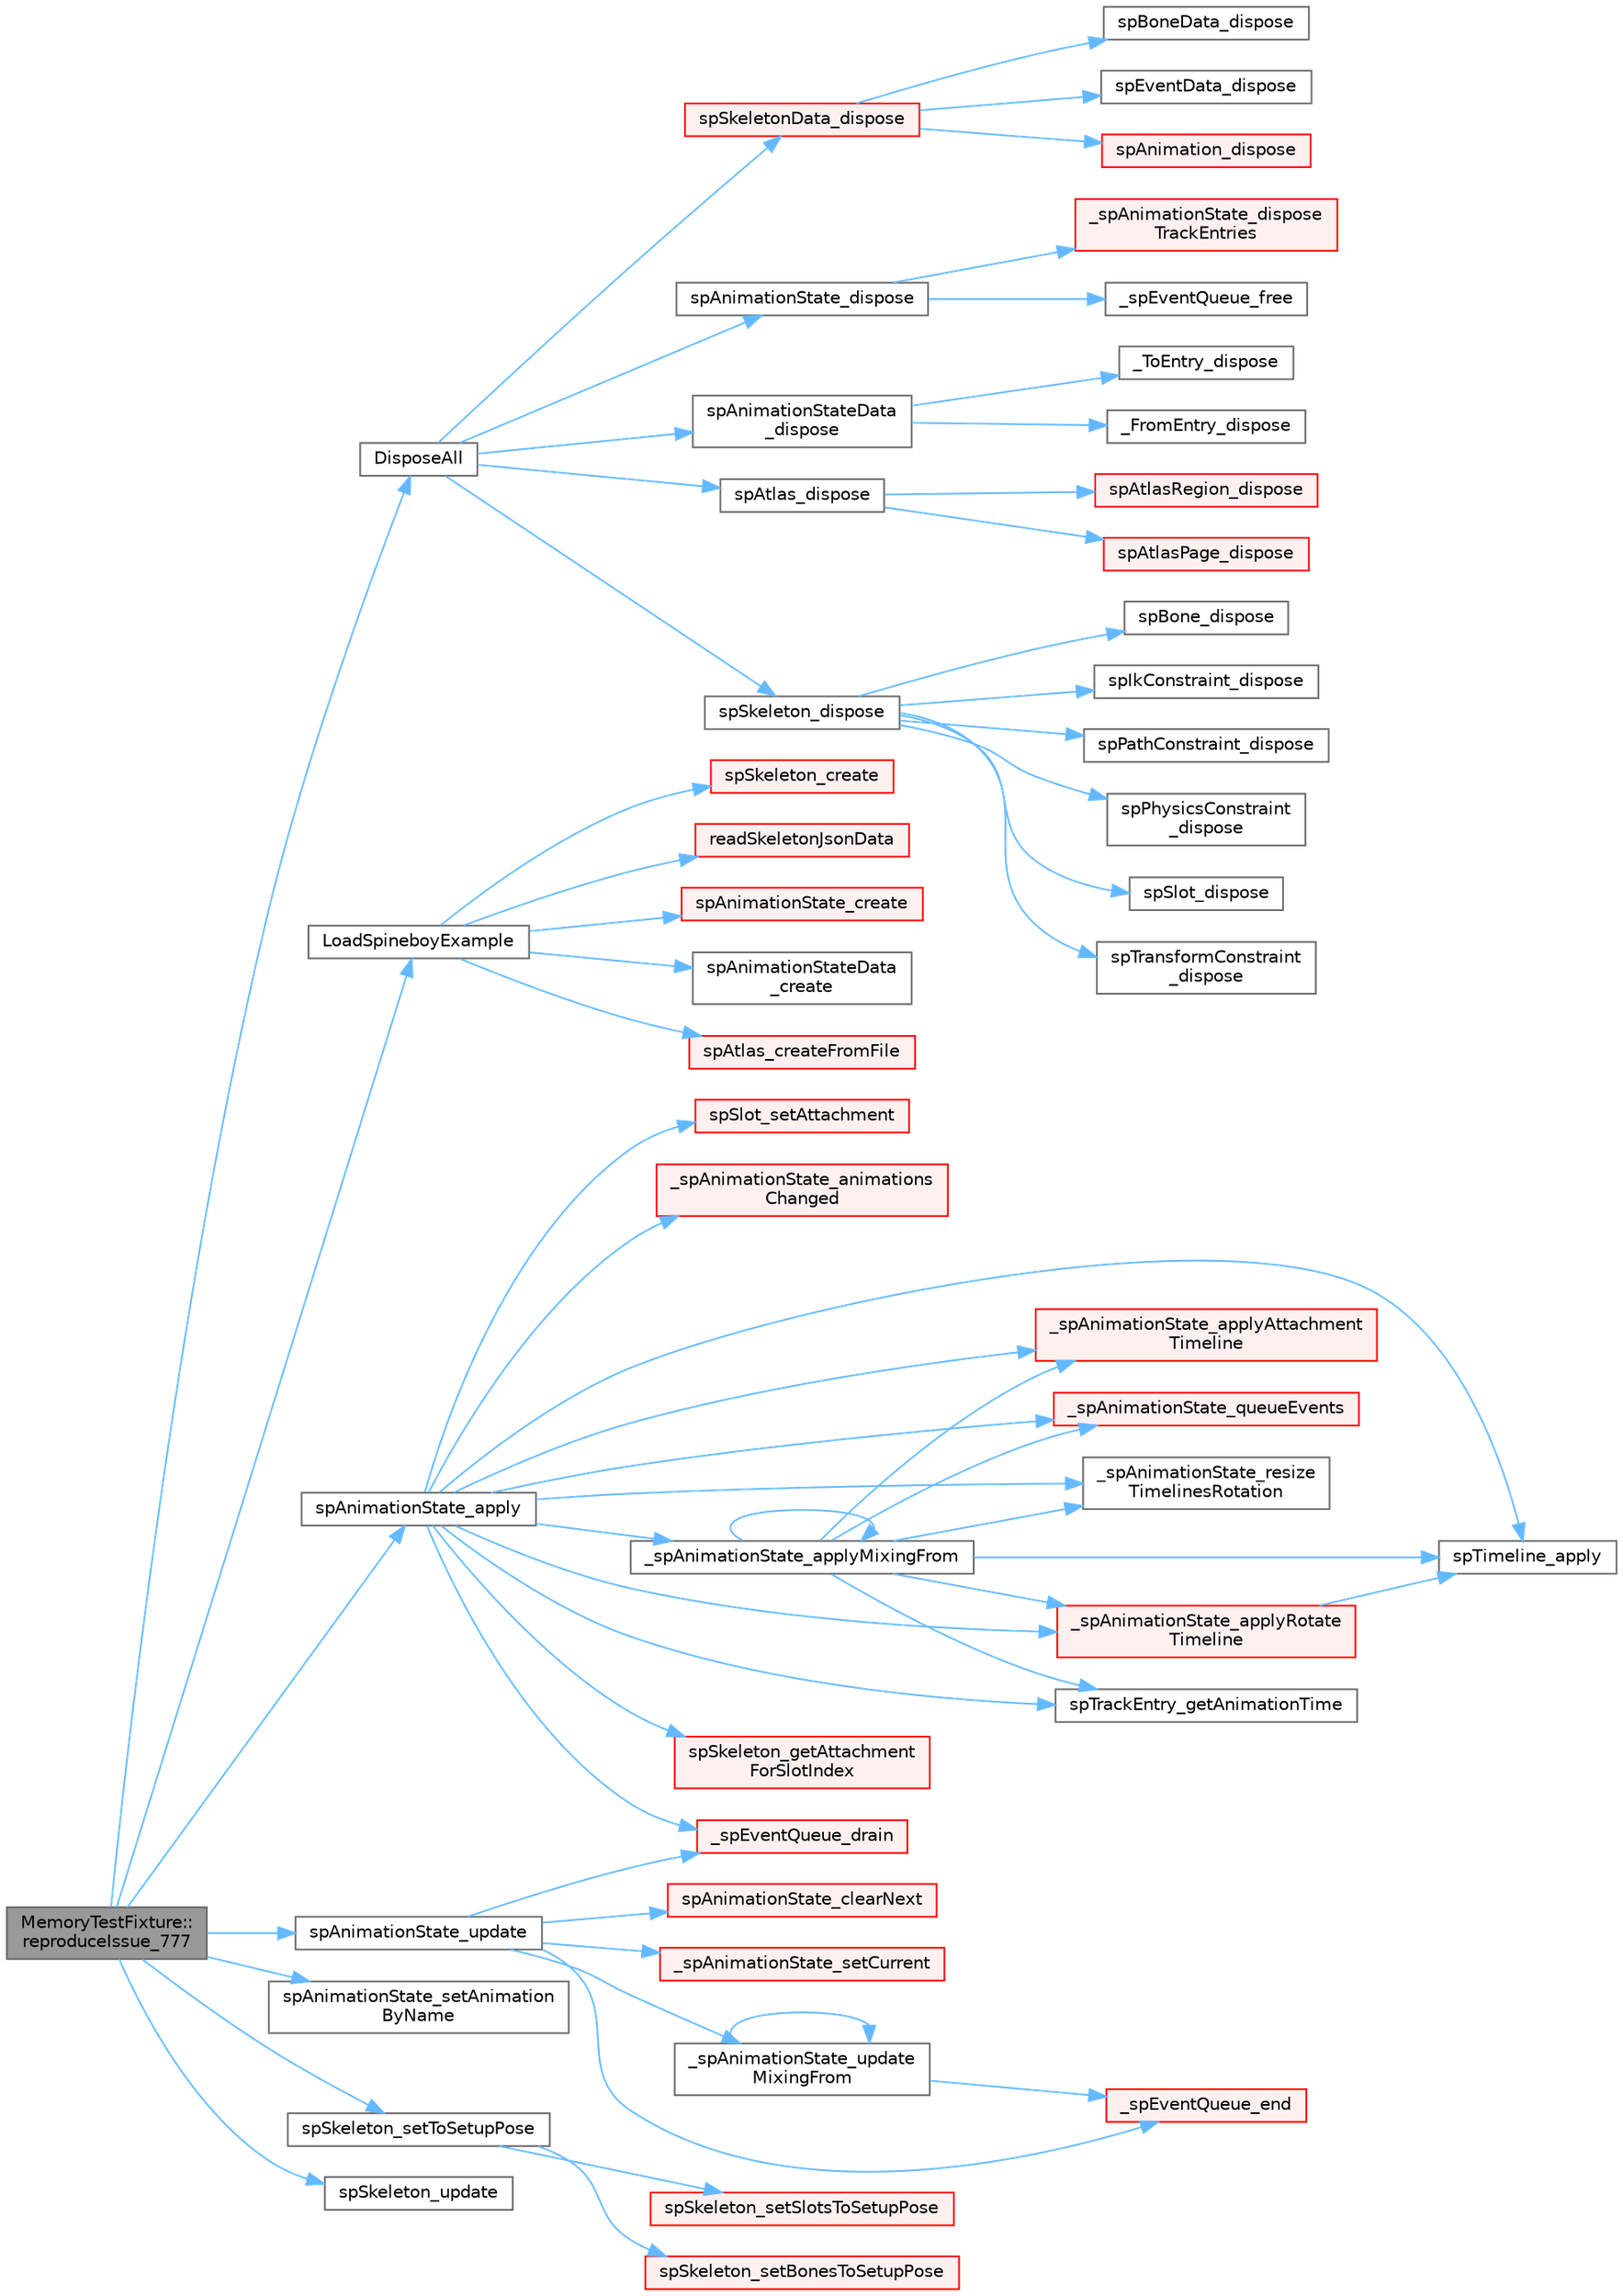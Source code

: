 digraph "MemoryTestFixture::reproduceIssue_777"
{
 // LATEX_PDF_SIZE
  bgcolor="transparent";
  edge [fontname=Helvetica,fontsize=10,labelfontname=Helvetica,labelfontsize=10];
  node [fontname=Helvetica,fontsize=10,shape=box,height=0.2,width=0.4];
  rankdir="LR";
  Node1 [id="Node000001",label="MemoryTestFixture::\lreproduceIssue_777",height=0.2,width=0.4,color="gray40", fillcolor="grey60", style="filled", fontcolor="black",tooltip=" "];
  Node1 -> Node2 [id="edge61_Node000001_Node000002",color="steelblue1",style="solid",tooltip=" "];
  Node2 [id="Node000002",label="DisposeAll",height=0.2,width=0.4,color="grey40", fillcolor="white", style="filled",URL="$_memory_test_fixture_8cpp.html#aae0865d0664514a6c59e6f3684de729b",tooltip=" "];
  Node2 -> Node3 [id="edge62_Node000002_Node000003",color="steelblue1",style="solid",tooltip=" "];
  Node3 [id="Node000003",label="spAnimationState_dispose",height=0.2,width=0.4,color="grey40", fillcolor="white", style="filled",URL="$_animation_state_8c.html#a6bb36f95af04a3ec35d13f6c435aeb4a",tooltip=" "];
  Node3 -> Node4 [id="edge63_Node000003_Node000004",color="steelblue1",style="solid",tooltip=" "];
  Node4 [id="Node000004",label="_spAnimationState_dispose\lTrackEntries",height=0.2,width=0.4,color="red", fillcolor="#FFF0F0", style="filled",URL="$_animation_state_8c.html#ace41e2ec65c20f6eae482d34767b2717",tooltip=" "];
  Node3 -> Node6 [id="edge64_Node000003_Node000006",color="steelblue1",style="solid",tooltip=" "];
  Node6 [id="Node000006",label="_spEventQueue_free",height=0.2,width=0.4,color="grey40", fillcolor="white", style="filled",URL="$_animation_state_8c.html#ae8ff6644ab7d8745ee257f97508d54ba",tooltip=" "];
  Node2 -> Node7 [id="edge65_Node000002_Node000007",color="steelblue1",style="solid",tooltip=" "];
  Node7 [id="Node000007",label="spAnimationStateData\l_dispose",height=0.2,width=0.4,color="grey40", fillcolor="white", style="filled",URL="$_animation_state_data_8c.html#a9e59c832dcb7ea89165a0b049c7123f9",tooltip=" "];
  Node7 -> Node8 [id="edge66_Node000007_Node000008",color="steelblue1",style="solid",tooltip=" "];
  Node8 [id="Node000008",label="_FromEntry_dispose",height=0.2,width=0.4,color="grey40", fillcolor="white", style="filled",URL="$_animation_state_data_8c.html#a6b3b2721dbd2f59040cb4fe9c6056494",tooltip=" "];
  Node7 -> Node9 [id="edge67_Node000007_Node000009",color="steelblue1",style="solid",tooltip=" "];
  Node9 [id="Node000009",label="_ToEntry_dispose",height=0.2,width=0.4,color="grey40", fillcolor="white", style="filled",URL="$_animation_state_data_8c.html#a8a6542ed327ef0960ac7794c726a92c5",tooltip=" "];
  Node2 -> Node10 [id="edge68_Node000002_Node000010",color="steelblue1",style="solid",tooltip=" "];
  Node10 [id="Node000010",label="spAtlas_dispose",height=0.2,width=0.4,color="grey40", fillcolor="white", style="filled",URL="$_atlas_8c.html#ab20fecb33dfefd9547bbd79b96ffd829",tooltip=" "];
  Node10 -> Node11 [id="edge69_Node000010_Node000011",color="steelblue1",style="solid",tooltip=" "];
  Node11 [id="Node000011",label="spAtlasPage_dispose",height=0.2,width=0.4,color="red", fillcolor="#FFF0F0", style="filled",URL="$_atlas_8c.html#acae69283e8807fb5ecd5ea86ed6eedfa",tooltip=" "];
  Node10 -> Node13 [id="edge70_Node000010_Node000013",color="steelblue1",style="solid",tooltip=" "];
  Node13 [id="Node000013",label="spAtlasRegion_dispose",height=0.2,width=0.4,color="red", fillcolor="#FFF0F0", style="filled",URL="$_atlas_8c.html#a4e6a7dc29e16745191a6162b347de373",tooltip=" "];
  Node2 -> Node16 [id="edge71_Node000002_Node000016",color="steelblue1",style="solid",tooltip=" "];
  Node16 [id="Node000016",label="spSkeleton_dispose",height=0.2,width=0.4,color="grey40", fillcolor="white", style="filled",URL="$_skeleton_8c.html#a77f856011e09776af5a8d8e45446bc72",tooltip=" "];
  Node16 -> Node17 [id="edge72_Node000016_Node000017",color="steelblue1",style="solid",tooltip=" "];
  Node17 [id="Node000017",label="spBone_dispose",height=0.2,width=0.4,color="grey40", fillcolor="white", style="filled",URL="$_bone_8c.html#ac9432169a9965bcbc2ee09fdd40ae4a2",tooltip=" "];
  Node16 -> Node18 [id="edge73_Node000016_Node000018",color="steelblue1",style="solid",tooltip=" "];
  Node18 [id="Node000018",label="spIkConstraint_dispose",height=0.2,width=0.4,color="grey40", fillcolor="white", style="filled",URL="$_ik_constraint_8c.html#ab562f2c38689e012955f64da69cbdd51",tooltip=" "];
  Node16 -> Node19 [id="edge74_Node000016_Node000019",color="steelblue1",style="solid",tooltip=" "];
  Node19 [id="Node000019",label="spPathConstraint_dispose",height=0.2,width=0.4,color="grey40", fillcolor="white", style="filled",URL="$_path_constraint_8c.html#a89a998f72f23fadea74c6cb7403d19a5",tooltip=" "];
  Node16 -> Node20 [id="edge75_Node000016_Node000020",color="steelblue1",style="solid",tooltip=" "];
  Node20 [id="Node000020",label="spPhysicsConstraint\l_dispose",height=0.2,width=0.4,color="grey40", fillcolor="white", style="filled",URL="$_physics_constraint_8c.html#a7d0e849bcc7d76d81f5a9f31e2fdb8f6",tooltip=" "];
  Node16 -> Node21 [id="edge76_Node000016_Node000021",color="steelblue1",style="solid",tooltip=" "];
  Node21 [id="Node000021",label="spSlot_dispose",height=0.2,width=0.4,color="grey40", fillcolor="white", style="filled",URL="$_slot_8c.html#abc79e957760a12acef34938e456201e7",tooltip=" "];
  Node16 -> Node22 [id="edge77_Node000016_Node000022",color="steelblue1",style="solid",tooltip=" "];
  Node22 [id="Node000022",label="spTransformConstraint\l_dispose",height=0.2,width=0.4,color="grey40", fillcolor="white", style="filled",URL="$_transform_constraint_8c.html#aa1b7de86ac6d61687962b5f9171ec5cb",tooltip=" "];
  Node2 -> Node23 [id="edge78_Node000002_Node000023",color="steelblue1",style="solid",tooltip=" "];
  Node23 [id="Node000023",label="spSkeletonData_dispose",height=0.2,width=0.4,color="red", fillcolor="#FFF0F0", style="filled",URL="$_skeleton_data_8c.html#afd9f9725b11c94e4c65be6d053cf243a",tooltip=" "];
  Node23 -> Node24 [id="edge79_Node000023_Node000024",color="steelblue1",style="solid",tooltip=" "];
  Node24 [id="Node000024",label="spAnimation_dispose",height=0.2,width=0.4,color="red", fillcolor="#FFF0F0", style="filled",URL="$_animation_8c.html#af2cfa83dac9cdceab6aebc48e2779932",tooltip=" "];
  Node23 -> Node26 [id="edge80_Node000023_Node000026",color="steelblue1",style="solid",tooltip=" "];
  Node26 [id="Node000026",label="spBoneData_dispose",height=0.2,width=0.4,color="grey40", fillcolor="white", style="filled",URL="$_bone_data_8c.html#a50cdd0e82710d2257848aedfd771beac",tooltip=" "];
  Node23 -> Node27 [id="edge81_Node000023_Node000027",color="steelblue1",style="solid",tooltip=" "];
  Node27 [id="Node000027",label="spEventData_dispose",height=0.2,width=0.4,color="grey40", fillcolor="white", style="filled",URL="$_event_data_8c.html#a12bab53ca7e54d954761c59faf71df30",tooltip=" "];
  Node1 -> Node37 [id="edge82_Node000001_Node000037",color="steelblue1",style="solid",tooltip=" "];
  Node37 [id="Node000037",label="LoadSpineboyExample",height=0.2,width=0.4,color="grey40", fillcolor="white", style="filled",URL="$_memory_test_fixture_8cpp.html#ab107a223167d4a7e42a6d7f25dc274b7",tooltip=" "];
  Node37 -> Node38 [id="edge83_Node000037_Node000038",color="steelblue1",style="solid",tooltip=" "];
  Node38 [id="Node000038",label="readSkeletonJsonData",height=0.2,width=0.4,color="red", fillcolor="#FFF0F0", style="filled",URL="$_memory_test_fixture_8cpp.html#ad6f8acc85c6408fecdcc4f48c2792571",tooltip=" "];
  Node37 -> Node269 [id="edge84_Node000037_Node000269",color="steelblue1",style="solid",tooltip=" "];
  Node269 [id="Node000269",label="spAnimationState_create",height=0.2,width=0.4,color="red", fillcolor="#FFF0F0", style="filled",URL="$_animation_state_8c.html#a87beba99c1cc332a37af3d16d15454fd",tooltip=" "];
  Node37 -> Node271 [id="edge85_Node000037_Node000271",color="steelblue1",style="solid",tooltip=" "];
  Node271 [id="Node000271",label="spAnimationStateData\l_create",height=0.2,width=0.4,color="grey40", fillcolor="white", style="filled",URL="$_animation_state_data_8c.html#a8c7606d99b6d3ca45a45f696191e184b",tooltip=" "];
  Node37 -> Node272 [id="edge86_Node000037_Node000272",color="steelblue1",style="solid",tooltip=" "];
  Node272 [id="Node000272",label="spAtlas_createFromFile",height=0.2,width=0.4,color="red", fillcolor="#FFF0F0", style="filled",URL="$_atlas_8c.html#a925c3512d9ada00ac6ad2b7c0b031398",tooltip=" "];
  Node37 -> Node294 [id="edge87_Node000037_Node000294",color="steelblue1",style="solid",tooltip=" "];
  Node294 [id="Node000294",label="spSkeleton_create",height=0.2,width=0.4,color="red", fillcolor="#FFF0F0", style="filled",URL="$_skeleton_8c.html#adafc127ff4d17039cb355ad7941b4687",tooltip=" "];
  Node1 -> Node313 [id="edge88_Node000001_Node000313",color="steelblue1",style="solid",tooltip=" "];
  Node313 [id="Node000313",label="spAnimationState_apply",height=0.2,width=0.4,color="grey40", fillcolor="white", style="filled",URL="$_animation_state_8c.html#a121811397a5e69b5d84b141172a860ad",tooltip=" "];
  Node313 -> Node314 [id="edge89_Node000313_Node000314",color="steelblue1",style="solid",tooltip=" "];
  Node314 [id="Node000314",label="_spAnimationState_animations\lChanged",height=0.2,width=0.4,color="red", fillcolor="#FFF0F0", style="filled",URL="$_animation_state_8c.html#a2e9127da71404d2e7f6715635f59714d",tooltip=" "];
  Node313 -> Node320 [id="edge90_Node000313_Node000320",color="steelblue1",style="solid",tooltip=" "];
  Node320 [id="Node000320",label="_spAnimationState_applyAttachment\lTimeline",height=0.2,width=0.4,color="red", fillcolor="#FFF0F0", style="filled",URL="$_animation_state_8c.html#a552cd264b22c69404ce34e0e773bcaa7",tooltip=" "];
  Node313 -> Node323 [id="edge91_Node000313_Node000323",color="steelblue1",style="solid",tooltip=" "];
  Node323 [id="Node000323",label="_spAnimationState_applyMixingFrom",height=0.2,width=0.4,color="grey40", fillcolor="white", style="filled",URL="$_animation_state_8c.html#ad872d0ff5d38b3ad75d02684ee46e3ef",tooltip=" "];
  Node323 -> Node320 [id="edge92_Node000323_Node000320",color="steelblue1",style="solid",tooltip=" "];
  Node323 -> Node323 [id="edge93_Node000323_Node000323",color="steelblue1",style="solid",tooltip=" "];
  Node323 -> Node324 [id="edge94_Node000323_Node000324",color="steelblue1",style="solid",tooltip=" "];
  Node324 [id="Node000324",label="_spAnimationState_applyRotate\lTimeline",height=0.2,width=0.4,color="red", fillcolor="#FFF0F0", style="filled",URL="$_animation_state_8c.html#a807375db0ba9e1c5a66ba60c03967a16",tooltip=" "];
  Node324 -> Node325 [id="edge95_Node000324_Node000325",color="steelblue1",style="solid",tooltip=" "];
  Node325 [id="Node000325",label="spTimeline_apply",height=0.2,width=0.4,color="grey40", fillcolor="white", style="filled",URL="$_animation_8c.html#a8f8846b1f976e08e2825cd8f2e4fed2a",tooltip=" "];
  Node323 -> Node326 [id="edge96_Node000323_Node000326",color="steelblue1",style="solid",tooltip=" "];
  Node326 [id="Node000326",label="_spAnimationState_queueEvents",height=0.2,width=0.4,color="red", fillcolor="#FFF0F0", style="filled",URL="$_animation_state_8c.html#a03841b3426944328c63e8dc965e5d202",tooltip=" "];
  Node323 -> Node333 [id="edge97_Node000323_Node000333",color="steelblue1",style="solid",tooltip=" "];
  Node333 [id="Node000333",label="_spAnimationState_resize\lTimelinesRotation",height=0.2,width=0.4,color="grey40", fillcolor="white", style="filled",URL="$_animation_state_8c.html#a586eb5371b2ecd094a959fb59981c011",tooltip=" "];
  Node323 -> Node325 [id="edge98_Node000323_Node000325",color="steelblue1",style="solid",tooltip=" "];
  Node323 -> Node334 [id="edge99_Node000323_Node000334",color="steelblue1",style="solid",tooltip=" "];
  Node334 [id="Node000334",label="spTrackEntry_getAnimationTime",height=0.2,width=0.4,color="grey40", fillcolor="white", style="filled",URL="$_animation_state_8c.html#a16e885e6da856346be434e44d94fff4d",tooltip=" "];
  Node313 -> Node324 [id="edge100_Node000313_Node000324",color="steelblue1",style="solid",tooltip=" "];
  Node313 -> Node326 [id="edge101_Node000313_Node000326",color="steelblue1",style="solid",tooltip=" "];
  Node313 -> Node333 [id="edge102_Node000313_Node000333",color="steelblue1",style="solid",tooltip=" "];
  Node313 -> Node335 [id="edge103_Node000313_Node000335",color="steelblue1",style="solid",tooltip=" "];
  Node335 [id="Node000335",label="_spEventQueue_drain",height=0.2,width=0.4,color="red", fillcolor="#FFF0F0", style="filled",URL="$_animation_state_8c.html#a2bb362df65f36453467acd9b360c600d",tooltip=" "];
  Node313 -> Node139 [id="edge104_Node000313_Node000139",color="steelblue1",style="solid",tooltip=" "];
  Node139 [id="Node000139",label="spSkeleton_getAttachment\lForSlotIndex",height=0.2,width=0.4,color="red", fillcolor="#FFF0F0", style="filled",URL="$_skeleton_8c.html#af67b15fea85286452cf9d8741a17b0ed",tooltip=" "];
  Node313 -> Node141 [id="edge105_Node000313_Node000141",color="steelblue1",style="solid",tooltip=" "];
  Node141 [id="Node000141",label="spSlot_setAttachment",height=0.2,width=0.4,color="red", fillcolor="#FFF0F0", style="filled",URL="$_slot_8c.html#a56d5b092e9d5418595813cec61d447cc",tooltip=" "];
  Node313 -> Node325 [id="edge106_Node000313_Node000325",color="steelblue1",style="solid",tooltip=" "];
  Node313 -> Node334 [id="edge107_Node000313_Node000334",color="steelblue1",style="solid",tooltip=" "];
  Node1 -> Node337 [id="edge108_Node000001_Node000337",color="steelblue1",style="solid",tooltip=" "];
  Node337 [id="Node000337",label="spAnimationState_setAnimation\lByName",height=0.2,width=0.4,color="grey40", fillcolor="white", style="filled",URL="$spine-c_2include_2spine_2_animation_state_8h.html#a886473af828c2ec1222f62ea8aa5e470",tooltip=" "];
  Node1 -> Node338 [id="edge109_Node000001_Node000338",color="steelblue1",style="solid",tooltip=" "];
  Node338 [id="Node000338",label="spAnimationState_update",height=0.2,width=0.4,color="grey40", fillcolor="white", style="filled",URL="$_animation_state_8c.html#a6e0eaef7d5f047204c709cee9f51ef08",tooltip=" "];
  Node338 -> Node339 [id="edge110_Node000338_Node000339",color="steelblue1",style="solid",tooltip=" "];
  Node339 [id="Node000339",label="_spAnimationState_setCurrent",height=0.2,width=0.4,color="red", fillcolor="#FFF0F0", style="filled",URL="$_animation_state_8c.html#a7fd9c2b5f1e4e7ad96f8483118220e53",tooltip=" "];
  Node338 -> Node343 [id="edge111_Node000338_Node000343",color="steelblue1",style="solid",tooltip=" "];
  Node343 [id="Node000343",label="_spAnimationState_update\lMixingFrom",height=0.2,width=0.4,color="grey40", fillcolor="white", style="filled",URL="$_animation_state_8c.html#a811bfe34d8d6ae14d016aba963f38a5f",tooltip=" "];
  Node343 -> Node343 [id="edge112_Node000343_Node000343",color="steelblue1",style="solid",tooltip=" "];
  Node343 -> Node344 [id="edge113_Node000343_Node000344",color="steelblue1",style="solid",tooltip=" "];
  Node344 [id="Node000344",label="_spEventQueue_end",height=0.2,width=0.4,color="red", fillcolor="#FFF0F0", style="filled",URL="$_animation_state_8c.html#ae86eaf55ad672f17dcb738d9481d7bb9",tooltip=" "];
  Node338 -> Node335 [id="edge114_Node000338_Node000335",color="steelblue1",style="solid",tooltip=" "];
  Node338 -> Node344 [id="edge115_Node000338_Node000344",color="steelblue1",style="solid",tooltip=" "];
  Node338 -> Node345 [id="edge116_Node000338_Node000345",color="steelblue1",style="solid",tooltip=" "];
  Node345 [id="Node000345",label="spAnimationState_clearNext",height=0.2,width=0.4,color="red", fillcolor="#FFF0F0", style="filled",URL="$_animation_state_8c.html#a1116b24b2fd4730966c0c1705f16a515",tooltip=" "];
  Node1 -> Node347 [id="edge117_Node000001_Node000347",color="steelblue1",style="solid",tooltip=" "];
  Node347 [id="Node000347",label="spSkeleton_setToSetupPose",height=0.2,width=0.4,color="grey40", fillcolor="white", style="filled",URL="$_skeleton_8c.html#abd1173a8539fac039e455d83c69c1069",tooltip=" "];
  Node347 -> Node348 [id="edge118_Node000347_Node000348",color="steelblue1",style="solid",tooltip=" "];
  Node348 [id="Node000348",label="spSkeleton_setBonesToSetupPose",height=0.2,width=0.4,color="red", fillcolor="#FFF0F0", style="filled",URL="$_skeleton_8c.html#aae6e8045f895615160741abb0eb8dde9",tooltip=" "];
  Node347 -> Node353 [id="edge119_Node000347_Node000353",color="steelblue1",style="solid",tooltip=" "];
  Node353 [id="Node000353",label="spSkeleton_setSlotsToSetupPose",height=0.2,width=0.4,color="red", fillcolor="#FFF0F0", style="filled",URL="$_skeleton_8c.html#a7b1fc51a674633c010ed2b9b7b73637a",tooltip=" "];
  Node1 -> Node354 [id="edge120_Node000001_Node000354",color="steelblue1",style="solid",tooltip=" "];
  Node354 [id="Node000354",label="spSkeleton_update",height=0.2,width=0.4,color="grey40", fillcolor="white", style="filled",URL="$_skeleton_8c.html#a147cbd3d876d121ed81d32f16f1e3482",tooltip=" "];
}
